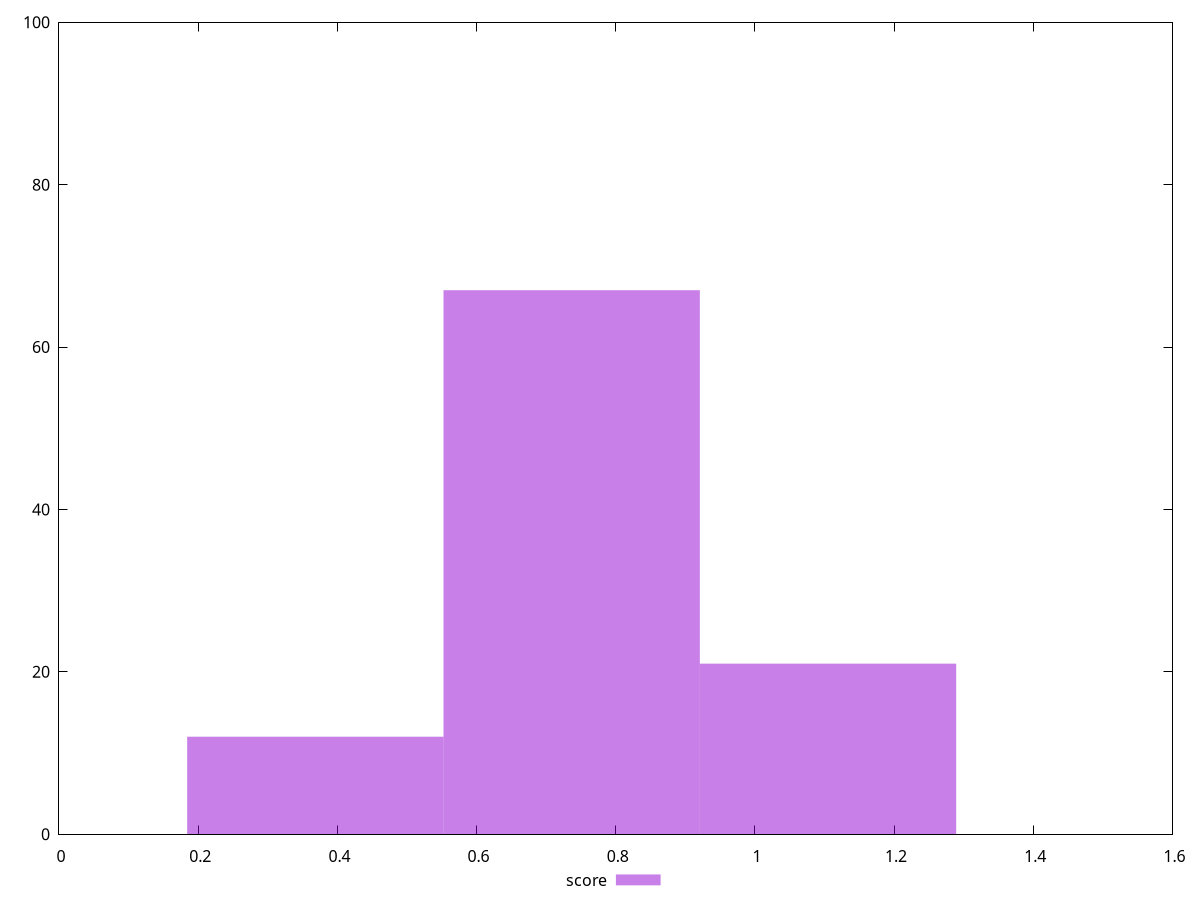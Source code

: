 reset
set terminal svg size 640, 490 enhanced background rgb 'white'
set output "reprap/cumulative-layout-shift/samples/pages+cached+noexternal+nofonts+nosvg+noimg/score/histogram.svg"

$score <<EOF
0.7366756812022366 67
0.3683378406011183 12
1.1050135218033548 21
EOF

set key outside below
set boxwidth 0.3683378406011183
set yrange [0:100]
set style fill transparent solid 0.5 noborder

plot \
  $score title "score" with boxes, \


reset